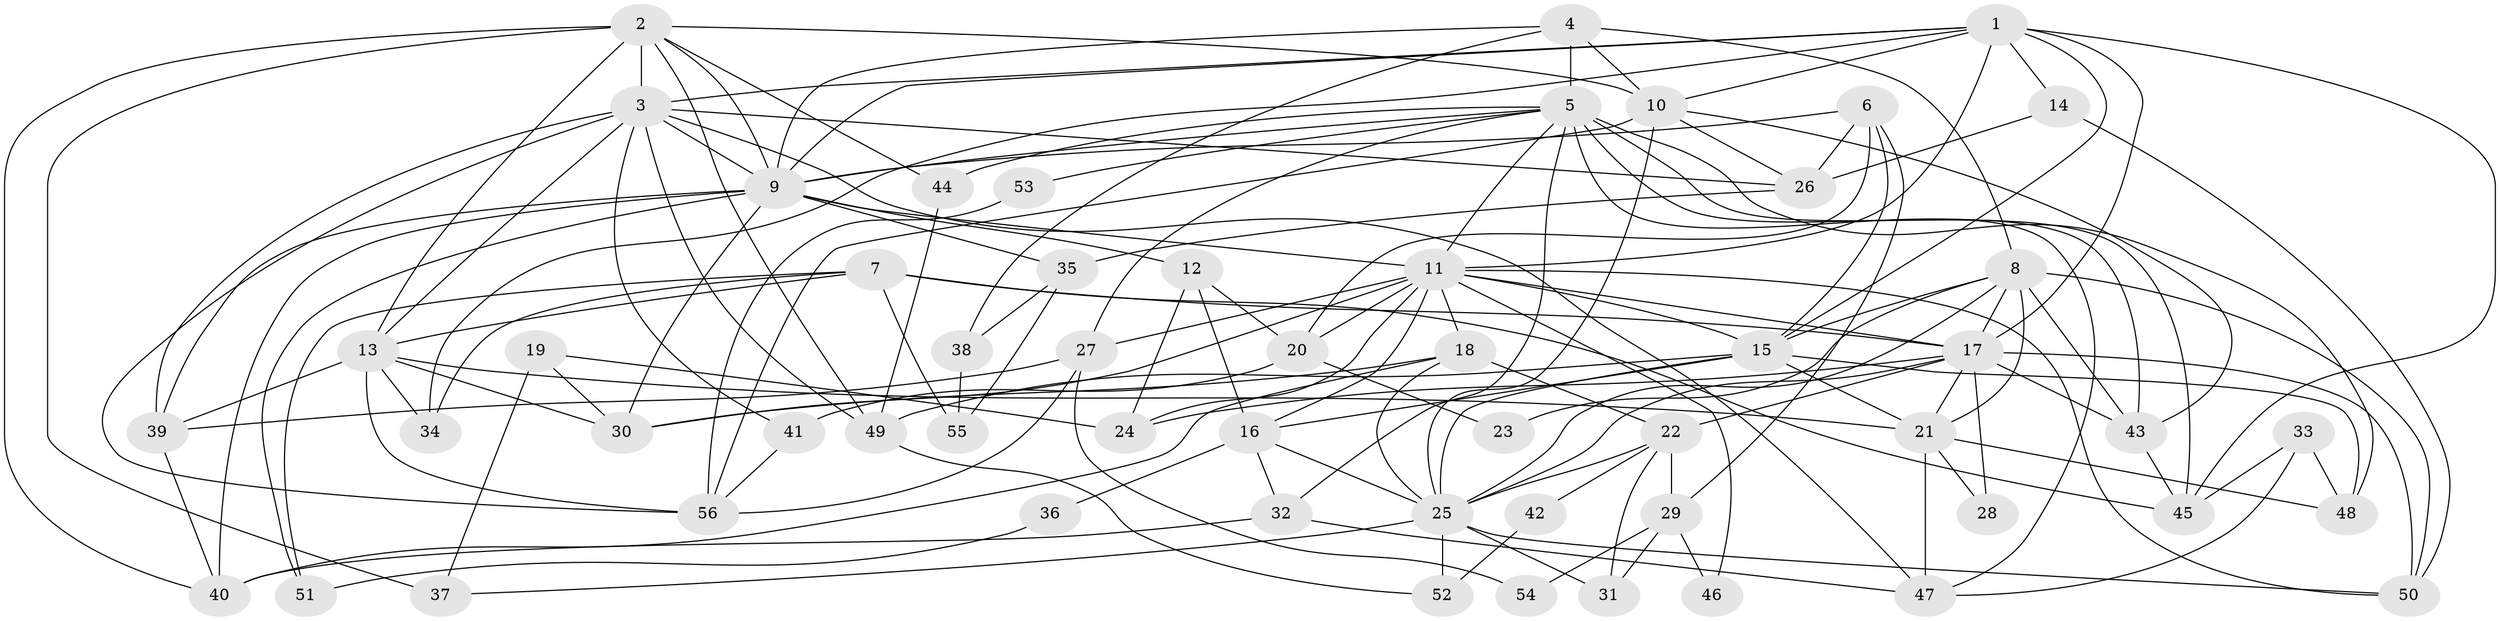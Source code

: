 // original degree distribution, {3: 0.38392857142857145, 5: 0.20535714285714285, 7: 0.05357142857142857, 6: 0.11607142857142858, 2: 0.10714285714285714, 4: 0.13392857142857142}
// Generated by graph-tools (version 1.1) at 2025/51/03/04/25 22:51:10]
// undirected, 56 vertices, 147 edges
graph export_dot {
  node [color=gray90,style=filled];
  1;
  2;
  3;
  4;
  5;
  6;
  7;
  8;
  9;
  10;
  11;
  12;
  13;
  14;
  15;
  16;
  17;
  18;
  19;
  20;
  21;
  22;
  23;
  24;
  25;
  26;
  27;
  28;
  29;
  30;
  31;
  32;
  33;
  34;
  35;
  36;
  37;
  38;
  39;
  40;
  41;
  42;
  43;
  44;
  45;
  46;
  47;
  48;
  49;
  50;
  51;
  52;
  53;
  54;
  55;
  56;
  1 -- 3 [weight=1.0];
  1 -- 9 [weight=1.0];
  1 -- 10 [weight=1.0];
  1 -- 11 [weight=2.0];
  1 -- 14 [weight=2.0];
  1 -- 15 [weight=1.0];
  1 -- 17 [weight=1.0];
  1 -- 34 [weight=1.0];
  1 -- 45 [weight=1.0];
  2 -- 3 [weight=1.0];
  2 -- 9 [weight=1.0];
  2 -- 10 [weight=1.0];
  2 -- 13 [weight=1.0];
  2 -- 37 [weight=2.0];
  2 -- 40 [weight=1.0];
  2 -- 44 [weight=1.0];
  2 -- 49 [weight=1.0];
  3 -- 9 [weight=1.0];
  3 -- 13 [weight=1.0];
  3 -- 26 [weight=1.0];
  3 -- 39 [weight=1.0];
  3 -- 41 [weight=1.0];
  3 -- 47 [weight=1.0];
  3 -- 49 [weight=1.0];
  3 -- 56 [weight=1.0];
  4 -- 5 [weight=2.0];
  4 -- 8 [weight=2.0];
  4 -- 9 [weight=1.0];
  4 -- 10 [weight=1.0];
  4 -- 38 [weight=1.0];
  5 -- 9 [weight=1.0];
  5 -- 11 [weight=1.0];
  5 -- 27 [weight=1.0];
  5 -- 32 [weight=1.0];
  5 -- 43 [weight=1.0];
  5 -- 44 [weight=1.0];
  5 -- 45 [weight=1.0];
  5 -- 47 [weight=1.0];
  5 -- 48 [weight=3.0];
  5 -- 53 [weight=1.0];
  6 -- 9 [weight=1.0];
  6 -- 15 [weight=1.0];
  6 -- 20 [weight=1.0];
  6 -- 26 [weight=1.0];
  6 -- 29 [weight=1.0];
  7 -- 13 [weight=1.0];
  7 -- 17 [weight=1.0];
  7 -- 34 [weight=1.0];
  7 -- 45 [weight=2.0];
  7 -- 51 [weight=1.0];
  7 -- 55 [weight=1.0];
  8 -- 15 [weight=1.0];
  8 -- 17 [weight=1.0];
  8 -- 21 [weight=1.0];
  8 -- 23 [weight=1.0];
  8 -- 25 [weight=1.0];
  8 -- 43 [weight=1.0];
  8 -- 50 [weight=1.0];
  9 -- 11 [weight=2.0];
  9 -- 12 [weight=1.0];
  9 -- 30 [weight=1.0];
  9 -- 35 [weight=1.0];
  9 -- 39 [weight=1.0];
  9 -- 40 [weight=1.0];
  9 -- 51 [weight=1.0];
  10 -- 25 [weight=1.0];
  10 -- 26 [weight=1.0];
  10 -- 43 [weight=1.0];
  10 -- 56 [weight=1.0];
  11 -- 15 [weight=1.0];
  11 -- 16 [weight=1.0];
  11 -- 17 [weight=1.0];
  11 -- 18 [weight=1.0];
  11 -- 20 [weight=1.0];
  11 -- 24 [weight=2.0];
  11 -- 27 [weight=1.0];
  11 -- 30 [weight=2.0];
  11 -- 46 [weight=1.0];
  11 -- 50 [weight=1.0];
  12 -- 16 [weight=1.0];
  12 -- 20 [weight=1.0];
  12 -- 24 [weight=1.0];
  13 -- 21 [weight=2.0];
  13 -- 30 [weight=1.0];
  13 -- 34 [weight=1.0];
  13 -- 39 [weight=1.0];
  13 -- 56 [weight=1.0];
  14 -- 26 [weight=1.0];
  14 -- 50 [weight=1.0];
  15 -- 16 [weight=1.0];
  15 -- 21 [weight=2.0];
  15 -- 25 [weight=1.0];
  15 -- 48 [weight=1.0];
  15 -- 49 [weight=1.0];
  16 -- 25 [weight=1.0];
  16 -- 32 [weight=1.0];
  16 -- 36 [weight=1.0];
  17 -- 21 [weight=1.0];
  17 -- 22 [weight=1.0];
  17 -- 24 [weight=1.0];
  17 -- 25 [weight=1.0];
  17 -- 28 [weight=1.0];
  17 -- 43 [weight=1.0];
  17 -- 50 [weight=1.0];
  18 -- 22 [weight=1.0];
  18 -- 25 [weight=1.0];
  18 -- 30 [weight=1.0];
  18 -- 40 [weight=1.0];
  19 -- 24 [weight=1.0];
  19 -- 30 [weight=1.0];
  19 -- 37 [weight=1.0];
  20 -- 23 [weight=1.0];
  20 -- 41 [weight=1.0];
  21 -- 28 [weight=1.0];
  21 -- 47 [weight=1.0];
  21 -- 48 [weight=1.0];
  22 -- 25 [weight=1.0];
  22 -- 29 [weight=1.0];
  22 -- 31 [weight=1.0];
  22 -- 42 [weight=1.0];
  25 -- 31 [weight=1.0];
  25 -- 37 [weight=1.0];
  25 -- 50 [weight=1.0];
  25 -- 52 [weight=3.0];
  26 -- 35 [weight=1.0];
  27 -- 39 [weight=1.0];
  27 -- 54 [weight=1.0];
  27 -- 56 [weight=1.0];
  29 -- 31 [weight=1.0];
  29 -- 46 [weight=1.0];
  29 -- 54 [weight=1.0];
  32 -- 40 [weight=1.0];
  32 -- 47 [weight=1.0];
  33 -- 45 [weight=1.0];
  33 -- 47 [weight=1.0];
  33 -- 48 [weight=1.0];
  35 -- 38 [weight=1.0];
  35 -- 55 [weight=1.0];
  36 -- 51 [weight=1.0];
  38 -- 55 [weight=1.0];
  39 -- 40 [weight=1.0];
  41 -- 56 [weight=1.0];
  42 -- 52 [weight=1.0];
  43 -- 45 [weight=1.0];
  44 -- 49 [weight=1.0];
  49 -- 52 [weight=1.0];
  53 -- 56 [weight=1.0];
}
